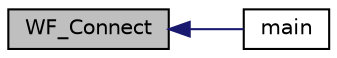 digraph "WF_Connect"
{
  edge [fontname="Helvetica",fontsize="10",labelfontname="Helvetica",labelfontsize="10"];
  node [fontname="Helvetica",fontsize="10",shape=record];
  rankdir="LR";
  Node1 [label="WF_Connect",height=0.2,width=0.4,color="black", fillcolor="grey75", style="filled", fontcolor="black"];
  Node1 -> Node2 [dir="back",color="midnightblue",fontsize="10",style="solid"];
  Node2 [label="main",height=0.2,width=0.4,color="black", fillcolor="white", style="filled",URL="$_main_demo_8c.html#a6288eba0f8e8ad3ab1544ad731eb7667"];
}
